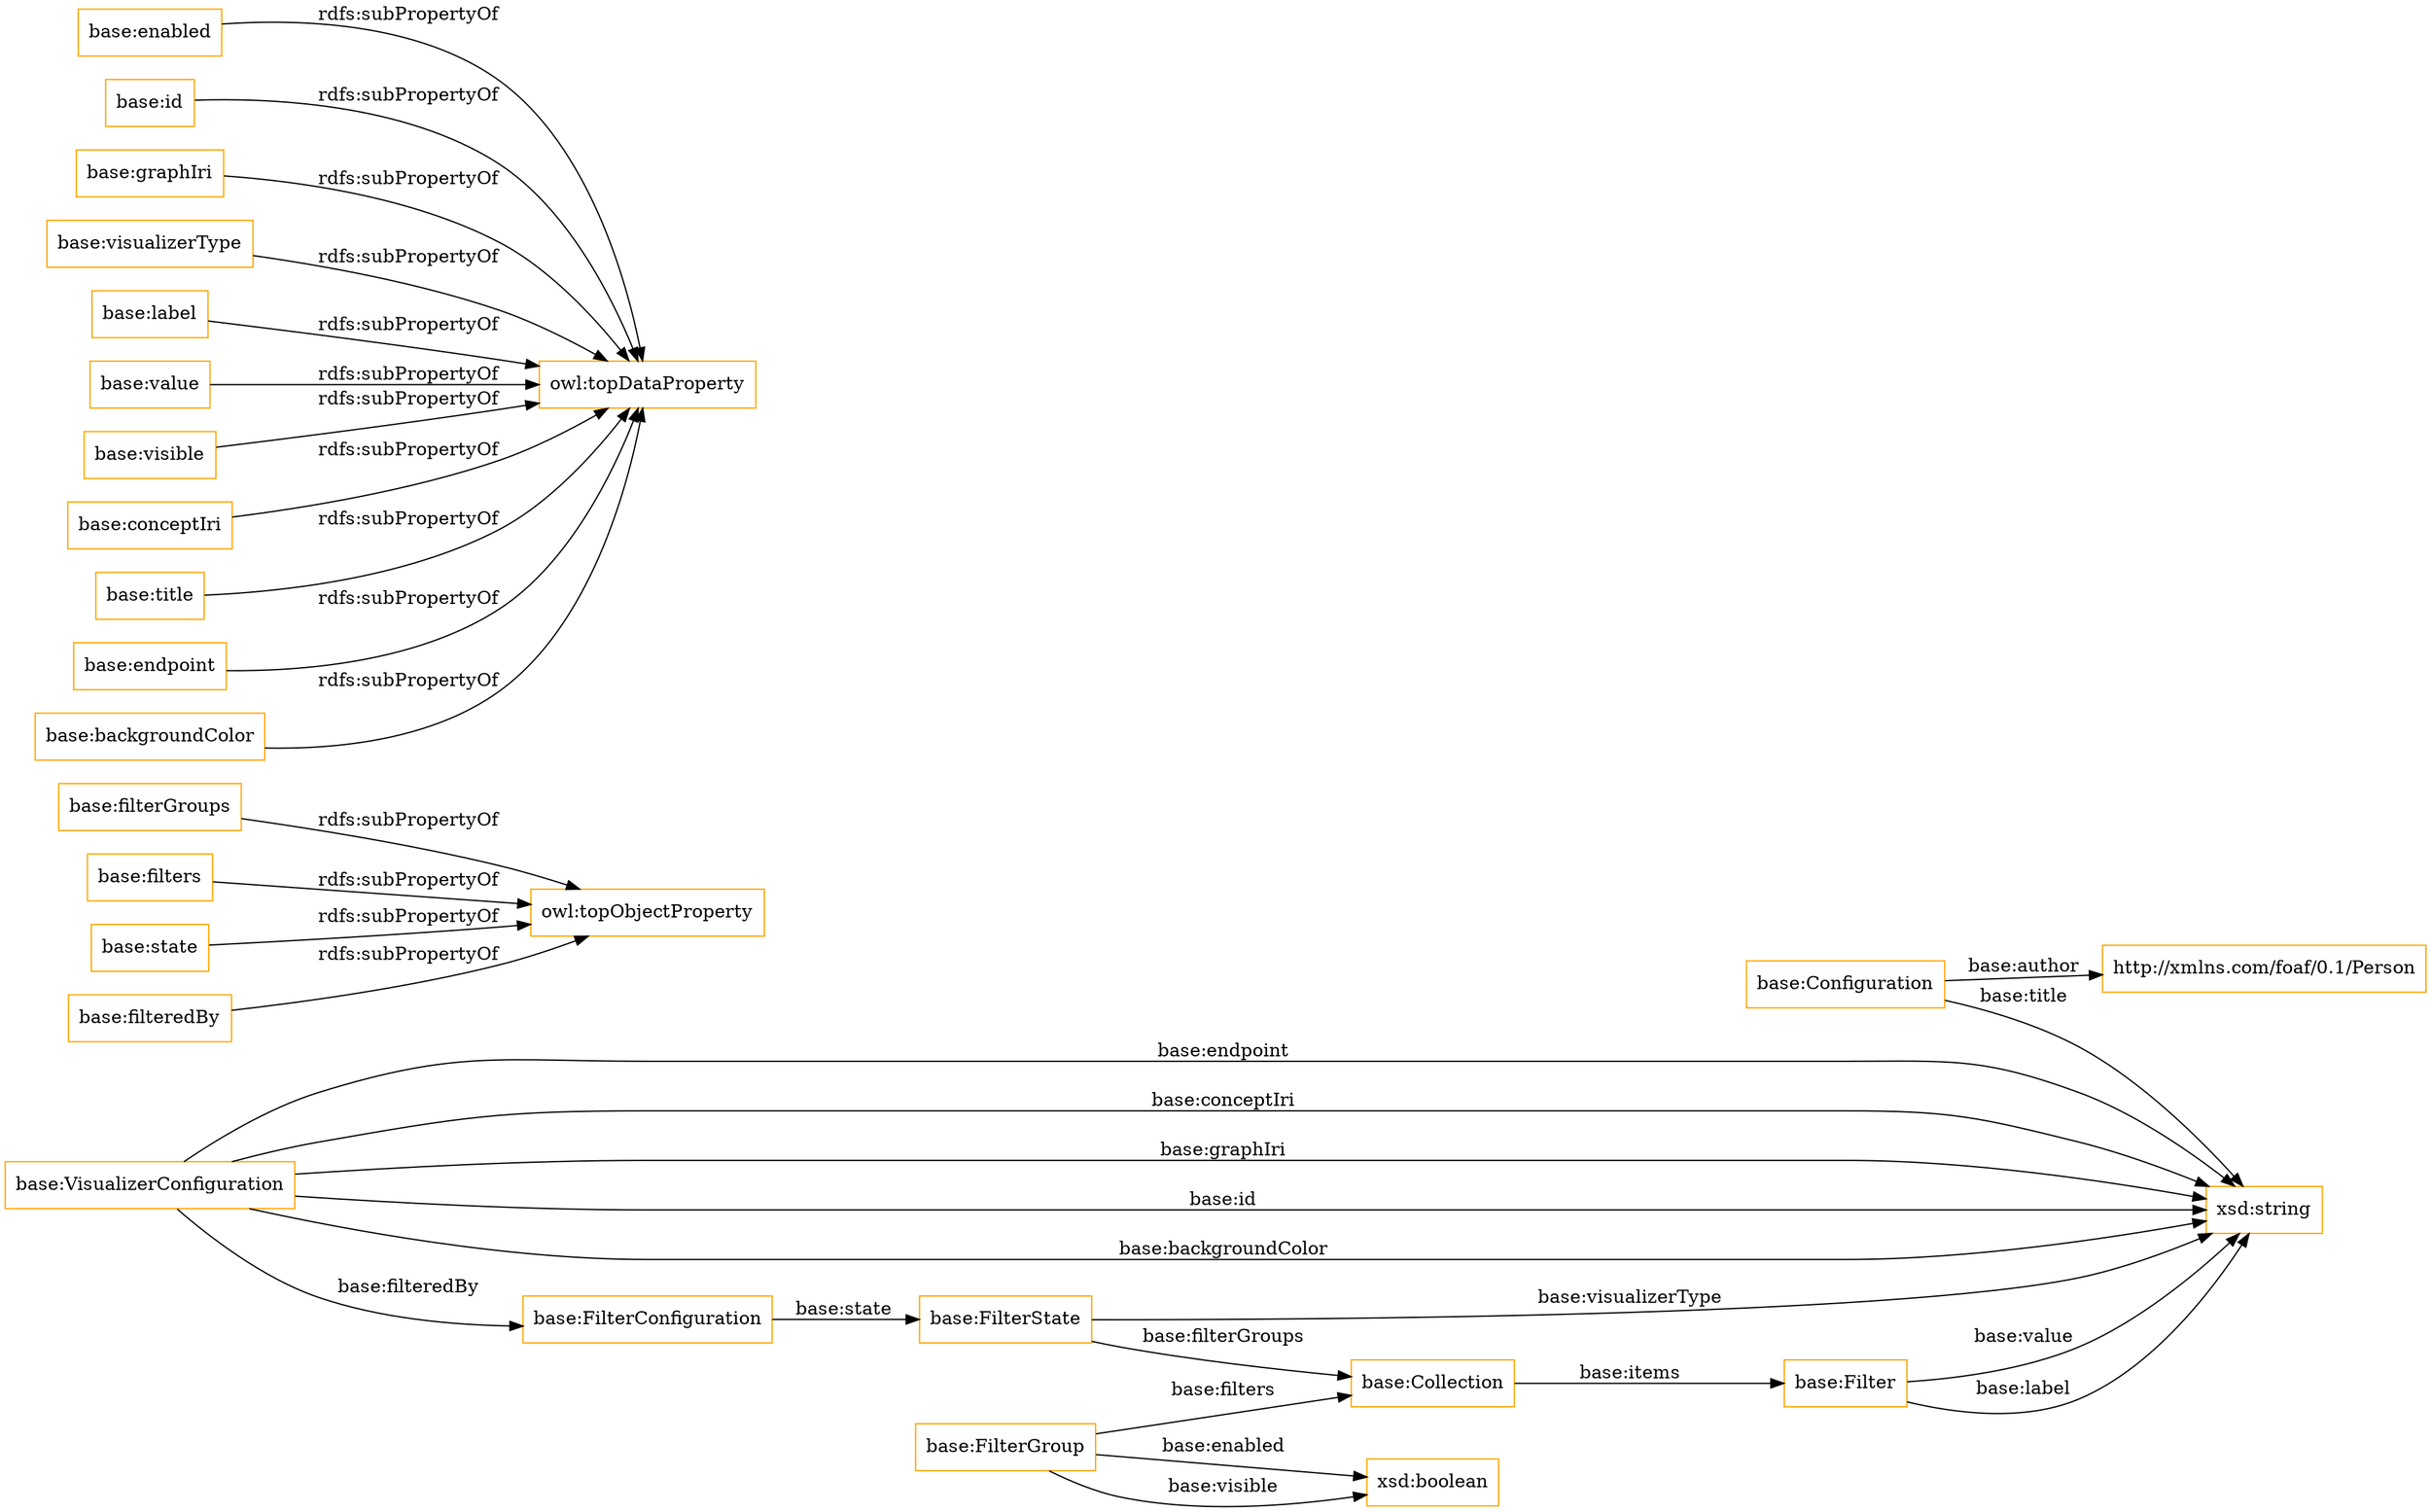 digraph ar2dtool_diagram { 
rankdir=LR;
size="1501"
node [shape = rectangle, color="orange"]; "http://xmlns.com/foaf/0.1/Person" "base:VisualizerConfiguration" "base:FilterState" "base:FilterGroup" "base:FilterConfiguration" "base:Filter" "base:Configuration" "base:Collection" ; /*classes style*/
	"base:filterGroups" -> "owl:topObjectProperty" [ label = "rdfs:subPropertyOf" ];
	"base:enabled" -> "owl:topDataProperty" [ label = "rdfs:subPropertyOf" ];
	"base:id" -> "owl:topDataProperty" [ label = "rdfs:subPropertyOf" ];
	"base:graphIri" -> "owl:topDataProperty" [ label = "rdfs:subPropertyOf" ];
	"base:visualizerType" -> "owl:topDataProperty" [ label = "rdfs:subPropertyOf" ];
	"base:label" -> "owl:topDataProperty" [ label = "rdfs:subPropertyOf" ];
	"base:filters" -> "owl:topObjectProperty" [ label = "rdfs:subPropertyOf" ];
	"base:value" -> "owl:topDataProperty" [ label = "rdfs:subPropertyOf" ];
	"base:visible" -> "owl:topDataProperty" [ label = "rdfs:subPropertyOf" ];
	"base:conceptIri" -> "owl:topDataProperty" [ label = "rdfs:subPropertyOf" ];
	"base:title" -> "owl:topDataProperty" [ label = "rdfs:subPropertyOf" ];
	"base:endpoint" -> "owl:topDataProperty" [ label = "rdfs:subPropertyOf" ];
	"base:state" -> "owl:topObjectProperty" [ label = "rdfs:subPropertyOf" ];
	"base:filteredBy" -> "owl:topObjectProperty" [ label = "rdfs:subPropertyOf" ];
	"base:backgroundColor" -> "owl:topDataProperty" [ label = "rdfs:subPropertyOf" ];
	"base:FilterGroup" -> "xsd:boolean" [ label = "base:enabled" ];
	"base:FilterState" -> "xsd:string" [ label = "base:visualizerType" ];
	"base:VisualizerConfiguration" -> "xsd:string" [ label = "base:endpoint" ];
	"base:Filter" -> "xsd:string" [ label = "base:value" ];
	"base:Configuration" -> "xsd:string" [ label = "base:title" ];
	"base:VisualizerConfiguration" -> "xsd:string" [ label = "base:conceptIri" ];
	"base:VisualizerConfiguration" -> "xsd:string" [ label = "base:graphIri" ];
	"base:FilterConfiguration" -> "base:FilterState" [ label = "base:state" ];
	"base:Collection" -> "base:Filter" [ label = "base:items" ];
	"base:FilterGroup" -> "base:Collection" [ label = "base:filters" ];
	"base:VisualizerConfiguration" -> "xsd:string" [ label = "base:id" ];
	"base:FilterState" -> "base:Collection" [ label = "base:filterGroups" ];
	"base:Filter" -> "xsd:string" [ label = "base:label" ];
	"base:FilterGroup" -> "xsd:boolean" [ label = "base:visible" ];
	"base:VisualizerConfiguration" -> "xsd:string" [ label = "base:backgroundColor" ];
	"base:Configuration" -> "http://xmlns.com/foaf/0.1/Person" [ label = "base:author" ];
	"base:VisualizerConfiguration" -> "base:FilterConfiguration" [ label = "base:filteredBy" ];

}
